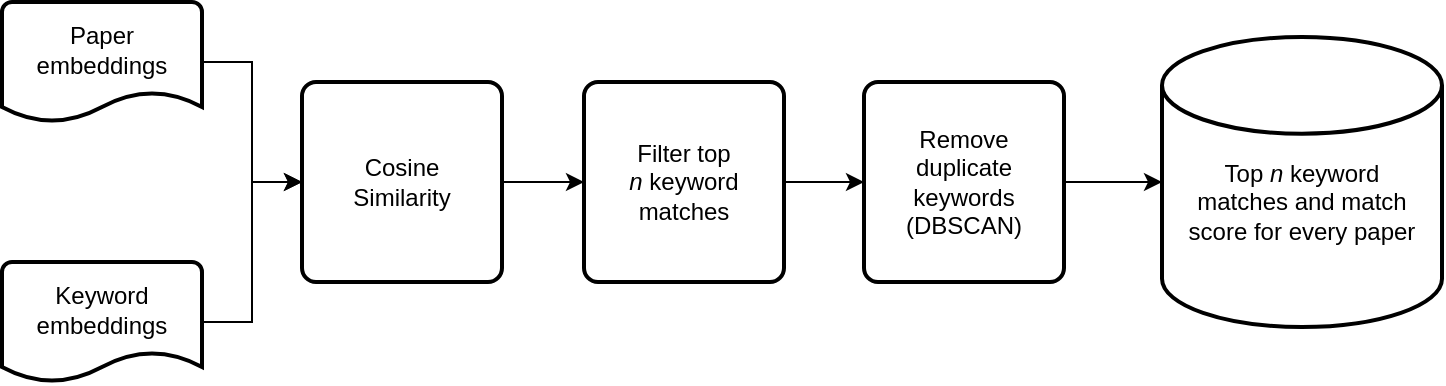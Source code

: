 <mxfile version="15.4.1" type="device"><diagram id="QnEg1AO2D_xGh69tI2C2" name="Page-1"><mxGraphModel dx="1426" dy="797" grid="1" gridSize="10" guides="1" tooltips="1" connect="1" arrows="1" fold="1" page="1" pageScale="1" pageWidth="850" pageHeight="1100" math="0" shadow="0"><root><mxCell id="0"/><mxCell id="1" parent="0"/><mxCell id="hgOjexzjxuVD7DS2T914-6" style="edgeStyle=orthogonalEdgeStyle;rounded=0;orthogonalLoop=1;jettySize=auto;html=1;exitX=1;exitY=0.5;exitDx=0;exitDy=0;exitPerimeter=0;entryX=0;entryY=0.5;entryDx=0;entryDy=0;" edge="1" parent="1" source="MdUwzAHbduXw0nHzbJyH-11" target="hgOjexzjxuVD7DS2T914-1"><mxGeometry relative="1" as="geometry"/></mxCell><mxCell id="MdUwzAHbduXw0nHzbJyH-11" value="Paper embeddings" style="strokeWidth=2;html=1;shape=mxgraph.flowchart.document2;whiteSpace=wrap;size=0.25;spacingBottom=12;" parent="1" vertex="1"><mxGeometry x="70" y="250" width="100" height="60" as="geometry"/></mxCell><mxCell id="hgOjexzjxuVD7DS2T914-7" style="edgeStyle=orthogonalEdgeStyle;rounded=0;orthogonalLoop=1;jettySize=auto;html=1;exitX=1;exitY=0.5;exitDx=0;exitDy=0;exitPerimeter=0;entryX=0;entryY=0.5;entryDx=0;entryDy=0;" edge="1" parent="1" source="MdUwzAHbduXw0nHzbJyH-12" target="hgOjexzjxuVD7DS2T914-1"><mxGeometry relative="1" as="geometry"/></mxCell><mxCell id="MdUwzAHbduXw0nHzbJyH-12" value="Keyword embeddings" style="strokeWidth=2;html=1;shape=mxgraph.flowchart.document2;whiteSpace=wrap;size=0.25;spacingBottom=12;" parent="1" vertex="1"><mxGeometry x="70" y="380" width="100" height="60" as="geometry"/></mxCell><mxCell id="hgOjexzjxuVD7DS2T914-8" style="edgeStyle=orthogonalEdgeStyle;rounded=0;orthogonalLoop=1;jettySize=auto;html=1;exitX=1;exitY=0.5;exitDx=0;exitDy=0;entryX=0;entryY=0.5;entryDx=0;entryDy=0;" edge="1" parent="1" source="hgOjexzjxuVD7DS2T914-1" target="hgOjexzjxuVD7DS2T914-3"><mxGeometry relative="1" as="geometry"/></mxCell><mxCell id="hgOjexzjxuVD7DS2T914-1" value="Cosine Similarity" style="rounded=1;whiteSpace=wrap;html=1;absoluteArcSize=1;arcSize=14;strokeWidth=2;spacingLeft=10;spacingRight=10;" vertex="1" parent="1"><mxGeometry x="220" y="290" width="100" height="100" as="geometry"/></mxCell><mxCell id="hgOjexzjxuVD7DS2T914-9" style="edgeStyle=orthogonalEdgeStyle;rounded=0;orthogonalLoop=1;jettySize=auto;html=1;exitX=1;exitY=0.5;exitDx=0;exitDy=0;" edge="1" parent="1" source="hgOjexzjxuVD7DS2T914-3" target="hgOjexzjxuVD7DS2T914-4"><mxGeometry relative="1" as="geometry"/></mxCell><mxCell id="hgOjexzjxuVD7DS2T914-3" value="Filter top &lt;i&gt;n&lt;/i&gt;&amp;nbsp;keyword matches" style="rounded=1;whiteSpace=wrap;html=1;absoluteArcSize=1;arcSize=14;strokeWidth=2;" vertex="1" parent="1"><mxGeometry x="361" y="290" width="100" height="100" as="geometry"/></mxCell><mxCell id="hgOjexzjxuVD7DS2T914-10" style="edgeStyle=orthogonalEdgeStyle;rounded=0;orthogonalLoop=1;jettySize=auto;html=1;exitX=1;exitY=0.5;exitDx=0;exitDy=0;entryX=0;entryY=0.5;entryDx=0;entryDy=0;entryPerimeter=0;" edge="1" parent="1" source="hgOjexzjxuVD7DS2T914-4" target="hgOjexzjxuVD7DS2T914-5"><mxGeometry relative="1" as="geometry"/></mxCell><mxCell id="hgOjexzjxuVD7DS2T914-4" value="Remove duplicate keywords (DBSCAN)" style="rounded=1;whiteSpace=wrap;html=1;absoluteArcSize=1;arcSize=14;strokeWidth=2;spacingLeft=10;spacingRight=10;" vertex="1" parent="1"><mxGeometry x="501" y="290" width="100" height="100" as="geometry"/></mxCell><mxCell id="hgOjexzjxuVD7DS2T914-5" value="Top &lt;i&gt;n&lt;/i&gt;&amp;nbsp;keyword matches and match score for every paper" style="strokeWidth=2;html=1;shape=mxgraph.flowchart.database;whiteSpace=wrap;spacingTop=20;spacingLeft=10;spacingRight=10;" vertex="1" parent="1"><mxGeometry x="650" y="267.5" width="140" height="145" as="geometry"/></mxCell></root></mxGraphModel></diagram></mxfile>